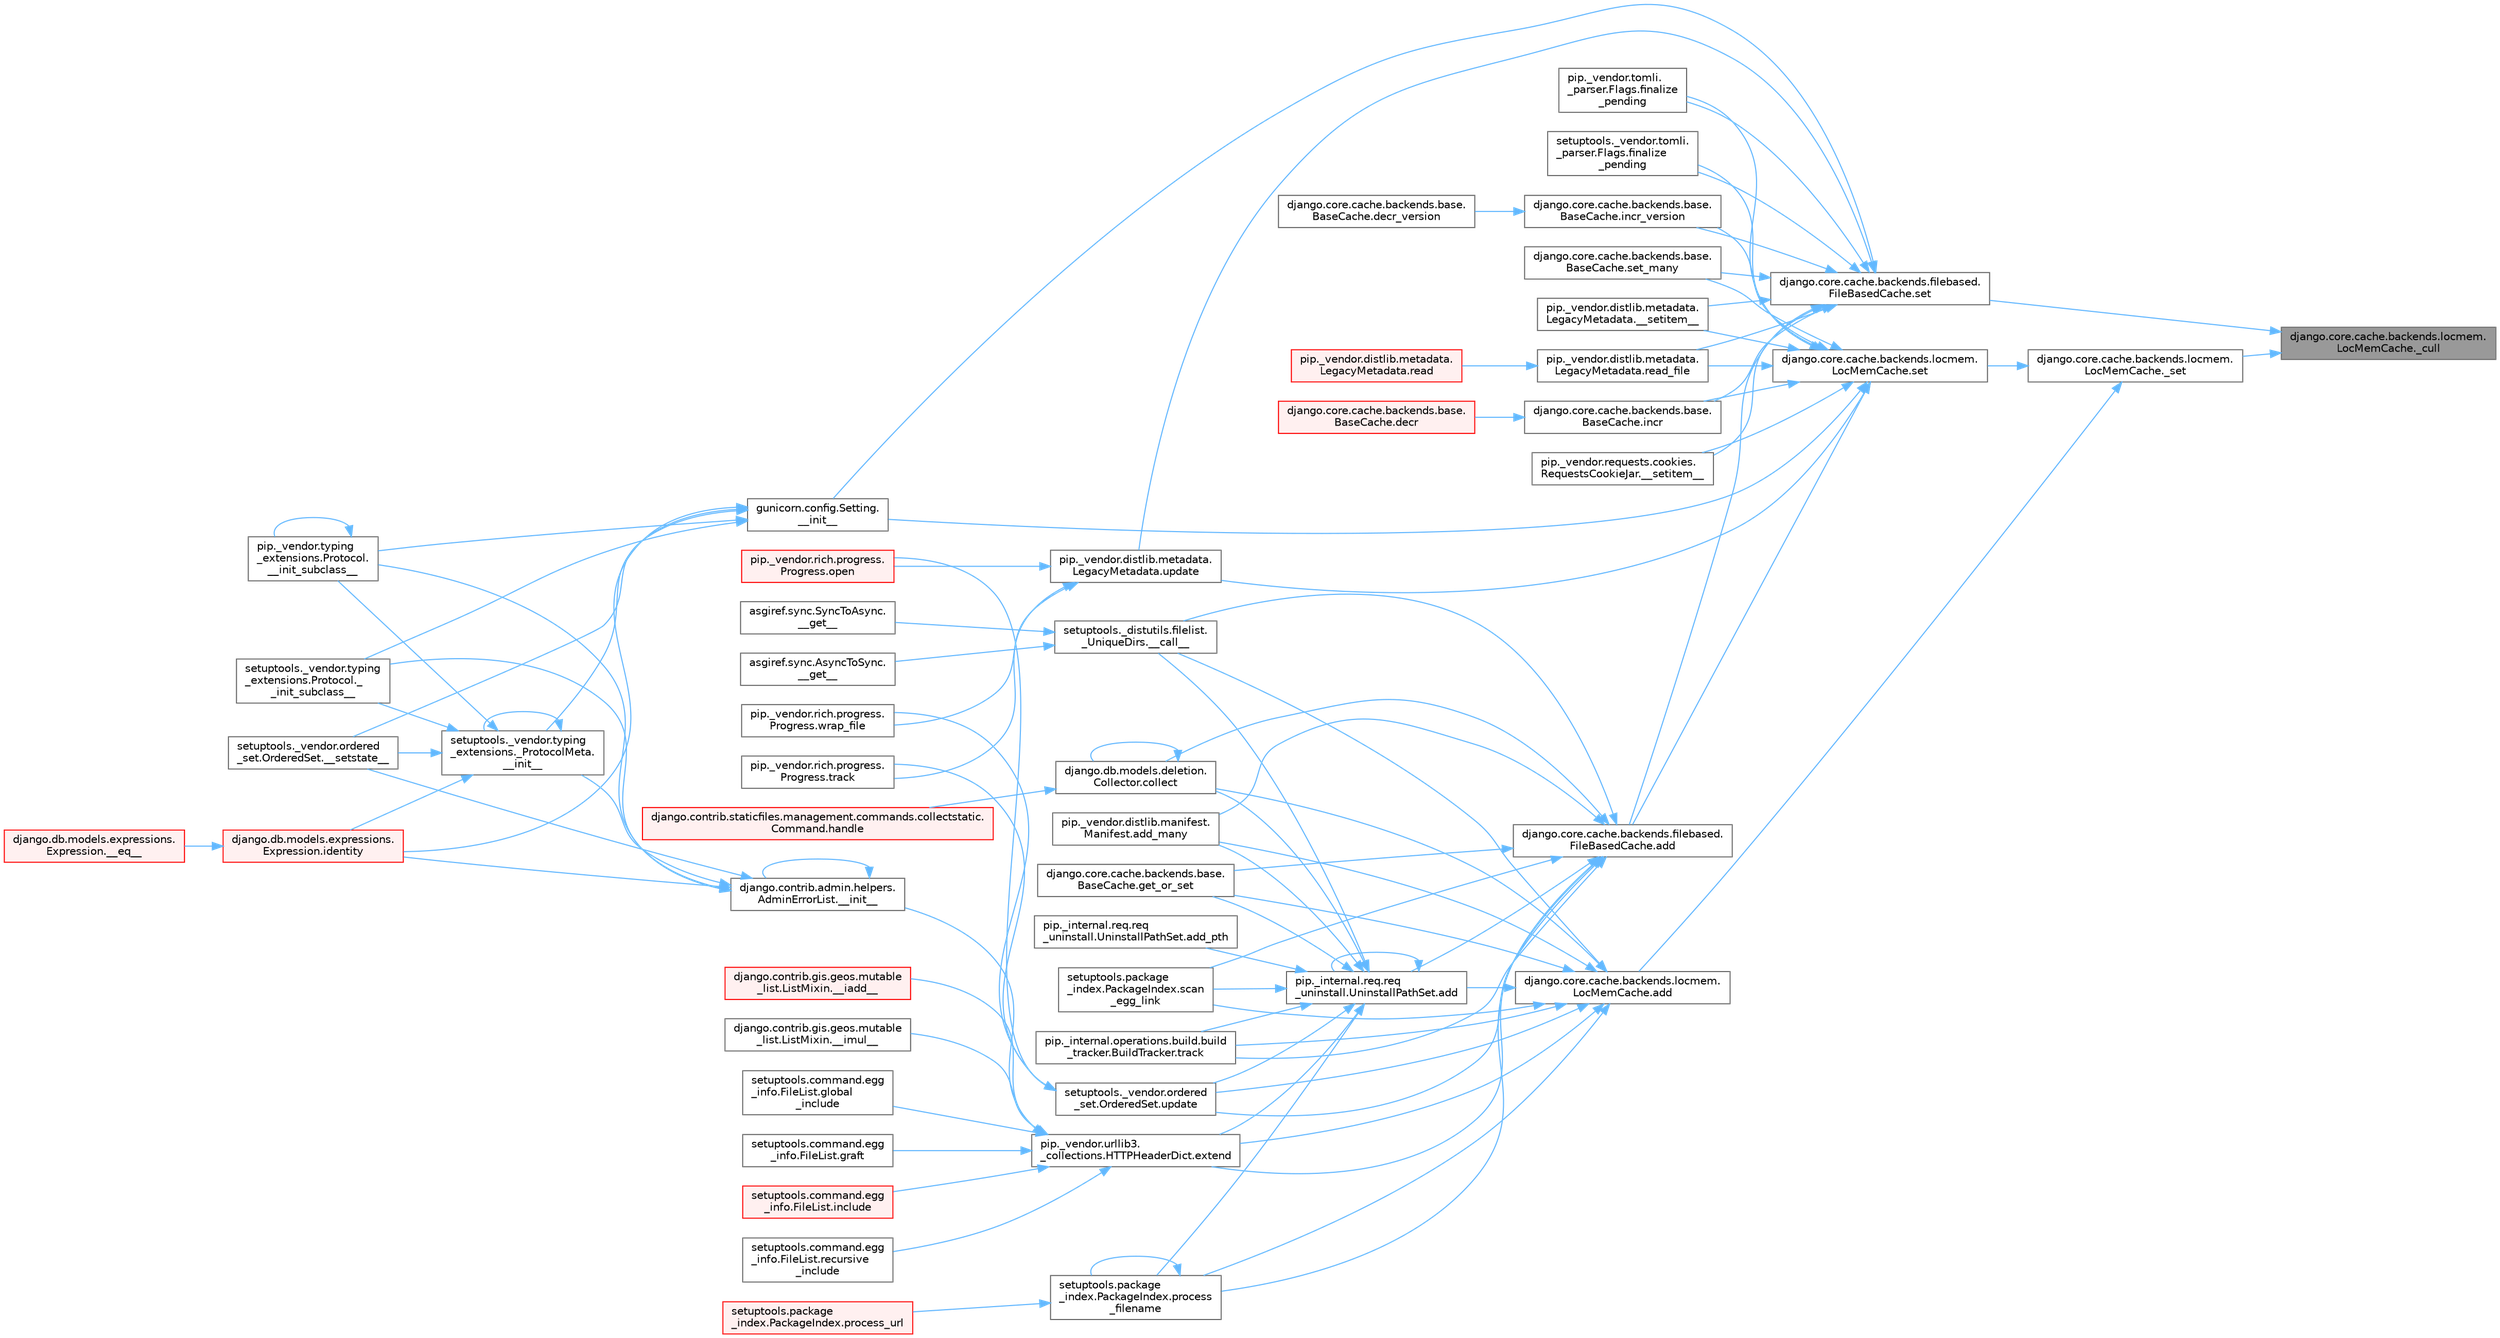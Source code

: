 digraph "django.core.cache.backends.locmem.LocMemCache._cull"
{
 // LATEX_PDF_SIZE
  bgcolor="transparent";
  edge [fontname=Helvetica,fontsize=10,labelfontname=Helvetica,labelfontsize=10];
  node [fontname=Helvetica,fontsize=10,shape=box,height=0.2,width=0.4];
  rankdir="RL";
  Node1 [id="Node000001",label="django.core.cache.backends.locmem.\lLocMemCache._cull",height=0.2,width=0.4,color="gray40", fillcolor="grey60", style="filled", fontcolor="black",tooltip=" "];
  Node1 -> Node2 [id="edge1_Node000001_Node000002",dir="back",color="steelblue1",style="solid",tooltip=" "];
  Node2 [id="Node000002",label="django.core.cache.backends.locmem.\lLocMemCache._set",height=0.2,width=0.4,color="grey40", fillcolor="white", style="filled",URL="$classdjango_1_1core_1_1cache_1_1backends_1_1locmem_1_1_loc_mem_cache.html#ab9cee357e6913c83895c5a3ac3690f44",tooltip=" "];
  Node2 -> Node3 [id="edge2_Node000002_Node000003",dir="back",color="steelblue1",style="solid",tooltip=" "];
  Node3 [id="Node000003",label="django.core.cache.backends.locmem.\lLocMemCache.add",height=0.2,width=0.4,color="grey40", fillcolor="white", style="filled",URL="$classdjango_1_1core_1_1cache_1_1backends_1_1locmem_1_1_loc_mem_cache.html#a6c454b0a21a7ef56bac23c2c47a767a9",tooltip=" "];
  Node3 -> Node4 [id="edge3_Node000003_Node000004",dir="back",color="steelblue1",style="solid",tooltip=" "];
  Node4 [id="Node000004",label="setuptools._distutils.filelist.\l_UniqueDirs.__call__",height=0.2,width=0.4,color="grey40", fillcolor="white", style="filled",URL="$classsetuptools_1_1__distutils_1_1filelist_1_1___unique_dirs.html#ae93f93be227a359a5acb33f43588be38",tooltip=" "];
  Node4 -> Node5 [id="edge4_Node000004_Node000005",dir="back",color="steelblue1",style="solid",tooltip=" "];
  Node5 [id="Node000005",label="asgiref.sync.AsyncToSync.\l__get__",height=0.2,width=0.4,color="grey40", fillcolor="white", style="filled",URL="$classasgiref_1_1sync_1_1_async_to_sync.html#a23e9ef7a73da98dad9e3f4e65846969b",tooltip=" "];
  Node4 -> Node6 [id="edge5_Node000004_Node000006",dir="back",color="steelblue1",style="solid",tooltip=" "];
  Node6 [id="Node000006",label="asgiref.sync.SyncToAsync.\l__get__",height=0.2,width=0.4,color="grey40", fillcolor="white", style="filled",URL="$classasgiref_1_1sync_1_1_sync_to_async.html#aebdfbe3f01079a529fd2f39810597381",tooltip=" "];
  Node3 -> Node7 [id="edge6_Node000003_Node000007",dir="back",color="steelblue1",style="solid",tooltip=" "];
  Node7 [id="Node000007",label="pip._internal.req.req\l_uninstall.UninstallPathSet.add",height=0.2,width=0.4,color="grey40", fillcolor="white", style="filled",URL="$classpip_1_1__internal_1_1req_1_1req__uninstall_1_1_uninstall_path_set.html#ad34a919f45b9c89e6b0d59ec0d24ba4c",tooltip=" "];
  Node7 -> Node4 [id="edge7_Node000007_Node000004",dir="back",color="steelblue1",style="solid",tooltip=" "];
  Node7 -> Node7 [id="edge8_Node000007_Node000007",dir="back",color="steelblue1",style="solid",tooltip=" "];
  Node7 -> Node8 [id="edge9_Node000007_Node000008",dir="back",color="steelblue1",style="solid",tooltip=" "];
  Node8 [id="Node000008",label="pip._vendor.distlib.manifest.\lManifest.add_many",height=0.2,width=0.4,color="grey40", fillcolor="white", style="filled",URL="$classpip_1_1__vendor_1_1distlib_1_1manifest_1_1_manifest.html#aedd3a1430fdbbc656b0c203b798ad944",tooltip=" "];
  Node7 -> Node9 [id="edge10_Node000007_Node000009",dir="back",color="steelblue1",style="solid",tooltip=" "];
  Node9 [id="Node000009",label="pip._internal.req.req\l_uninstall.UninstallPathSet.add_pth",height=0.2,width=0.4,color="grey40", fillcolor="white", style="filled",URL="$classpip_1_1__internal_1_1req_1_1req__uninstall_1_1_uninstall_path_set.html#acb8c02978237383b83ebcb96f5892418",tooltip=" "];
  Node7 -> Node10 [id="edge11_Node000007_Node000010",dir="back",color="steelblue1",style="solid",tooltip=" "];
  Node10 [id="Node000010",label="django.db.models.deletion.\lCollector.collect",height=0.2,width=0.4,color="grey40", fillcolor="white", style="filled",URL="$classdjango_1_1db_1_1models_1_1deletion_1_1_collector.html#ae6d2a061dcb129755a51ced6ab45edad",tooltip=" "];
  Node10 -> Node10 [id="edge12_Node000010_Node000010",dir="back",color="steelblue1",style="solid",tooltip=" "];
  Node10 -> Node11 [id="edge13_Node000010_Node000011",dir="back",color="steelblue1",style="solid",tooltip=" "];
  Node11 [id="Node000011",label="django.contrib.staticfiles.management.commands.collectstatic.\lCommand.handle",height=0.2,width=0.4,color="red", fillcolor="#FFF0F0", style="filled",URL="$classdjango_1_1contrib_1_1staticfiles_1_1management_1_1commands_1_1collectstatic_1_1_command.html#a77042fe151f5e5c26990bdd187c9f21e",tooltip=" "];
  Node7 -> Node270 [id="edge14_Node000007_Node000270",dir="back",color="steelblue1",style="solid",tooltip=" "];
  Node270 [id="Node000270",label="pip._vendor.urllib3.\l_collections.HTTPHeaderDict.extend",height=0.2,width=0.4,color="grey40", fillcolor="white", style="filled",URL="$classpip_1_1__vendor_1_1urllib3_1_1__collections_1_1_h_t_t_p_header_dict.html#a2e1d7729c6ade1c90e37914063295d1f",tooltip=" "];
  Node270 -> Node271 [id="edge15_Node000270_Node000271",dir="back",color="steelblue1",style="solid",tooltip=" "];
  Node271 [id="Node000271",label="django.contrib.gis.geos.mutable\l_list.ListMixin.__iadd__",height=0.2,width=0.4,color="red", fillcolor="#FFF0F0", style="filled",URL="$classdjango_1_1contrib_1_1gis_1_1geos_1_1mutable__list_1_1_list_mixin.html#a892ce7a768206faf1d6150c2d2faf64f",tooltip=" "];
  Node270 -> Node273 [id="edge16_Node000270_Node000273",dir="back",color="steelblue1",style="solid",tooltip=" "];
  Node273 [id="Node000273",label="django.contrib.gis.geos.mutable\l_list.ListMixin.__imul__",height=0.2,width=0.4,color="grey40", fillcolor="white", style="filled",URL="$classdjango_1_1contrib_1_1gis_1_1geos_1_1mutable__list_1_1_list_mixin.html#aa1f26122b3cd1330a9489e8efd2b7ecf",tooltip=" "];
  Node270 -> Node274 [id="edge17_Node000270_Node000274",dir="back",color="steelblue1",style="solid",tooltip=" "];
  Node274 [id="Node000274",label="django.contrib.admin.helpers.\lAdminErrorList.__init__",height=0.2,width=0.4,color="grey40", fillcolor="white", style="filled",URL="$classdjango_1_1contrib_1_1admin_1_1helpers_1_1_admin_error_list.html#a5878563f6cf5f204f1ad08384fe02b52",tooltip=" "];
  Node274 -> Node274 [id="edge18_Node000274_Node000274",dir="back",color="steelblue1",style="solid",tooltip=" "];
  Node274 -> Node64 [id="edge19_Node000274_Node000064",dir="back",color="steelblue1",style="solid",tooltip=" "];
  Node64 [id="Node000064",label="setuptools._vendor.typing\l_extensions._ProtocolMeta.\l__init__",height=0.2,width=0.4,color="grey40", fillcolor="white", style="filled",URL="$classsetuptools_1_1__vendor_1_1typing__extensions_1_1___protocol_meta.html#a7bbaff8ac6d19534b46bca363ee0b43a",tooltip=" "];
  Node64 -> Node64 [id="edge20_Node000064_Node000064",dir="back",color="steelblue1",style="solid",tooltip=" "];
  Node64 -> Node65 [id="edge21_Node000064_Node000065",dir="back",color="steelblue1",style="solid",tooltip=" "];
  Node65 [id="Node000065",label="pip._vendor.typing\l_extensions.Protocol.\l__init_subclass__",height=0.2,width=0.4,color="grey40", fillcolor="white", style="filled",URL="$classpip_1_1__vendor_1_1typing__extensions_1_1_protocol.html#a2916efc86cebb8aba6deb7fd30b33988",tooltip=" "];
  Node65 -> Node65 [id="edge22_Node000065_Node000065",dir="back",color="steelblue1",style="solid",tooltip=" "];
  Node64 -> Node66 [id="edge23_Node000064_Node000066",dir="back",color="steelblue1",style="solid",tooltip=" "];
  Node66 [id="Node000066",label="setuptools._vendor.typing\l_extensions.Protocol._\l_init_subclass__",height=0.2,width=0.4,color="grey40", fillcolor="white", style="filled",URL="$classsetuptools_1_1__vendor_1_1typing__extensions_1_1_protocol.html#ac6cbebc092a4724ab3704c5334059874",tooltip=" "];
  Node64 -> Node67 [id="edge24_Node000064_Node000067",dir="back",color="steelblue1",style="solid",tooltip=" "];
  Node67 [id="Node000067",label="setuptools._vendor.ordered\l_set.OrderedSet.__setstate__",height=0.2,width=0.4,color="grey40", fillcolor="white", style="filled",URL="$classsetuptools_1_1__vendor_1_1ordered__set_1_1_ordered_set.html#aa7f7de9d987829525d06db565fe1b4a1",tooltip=" "];
  Node64 -> Node68 [id="edge25_Node000064_Node000068",dir="back",color="steelblue1",style="solid",tooltip=" "];
  Node68 [id="Node000068",label="django.db.models.expressions.\lExpression.identity",height=0.2,width=0.4,color="red", fillcolor="#FFF0F0", style="filled",URL="$classdjango_1_1db_1_1models_1_1expressions_1_1_expression.html#a10048810b5eb8641acf3bc150731b925",tooltip=" "];
  Node68 -> Node69 [id="edge26_Node000068_Node000069",dir="back",color="steelblue1",style="solid",tooltip=" "];
  Node69 [id="Node000069",label="django.db.models.expressions.\lExpression.__eq__",height=0.2,width=0.4,color="red", fillcolor="#FFF0F0", style="filled",URL="$classdjango_1_1db_1_1models_1_1expressions_1_1_expression.html#adb4c2940b4e88b38771aac46593315e1",tooltip=" "];
  Node274 -> Node65 [id="edge27_Node000274_Node000065",dir="back",color="steelblue1",style="solid",tooltip=" "];
  Node274 -> Node66 [id="edge28_Node000274_Node000066",dir="back",color="steelblue1",style="solid",tooltip=" "];
  Node274 -> Node67 [id="edge29_Node000274_Node000067",dir="back",color="steelblue1",style="solid",tooltip=" "];
  Node274 -> Node68 [id="edge30_Node000274_Node000068",dir="back",color="steelblue1",style="solid",tooltip=" "];
  Node270 -> Node275 [id="edge31_Node000270_Node000275",dir="back",color="steelblue1",style="solid",tooltip=" "];
  Node275 [id="Node000275",label="setuptools.command.egg\l_info.FileList.global\l_include",height=0.2,width=0.4,color="grey40", fillcolor="white", style="filled",URL="$classsetuptools_1_1command_1_1egg__info_1_1_file_list.html#aadac1c6cd8f0f3ca32ae942964571e54",tooltip=" "];
  Node270 -> Node276 [id="edge32_Node000270_Node000276",dir="back",color="steelblue1",style="solid",tooltip=" "];
  Node276 [id="Node000276",label="setuptools.command.egg\l_info.FileList.graft",height=0.2,width=0.4,color="grey40", fillcolor="white", style="filled",URL="$classsetuptools_1_1command_1_1egg__info_1_1_file_list.html#a9c1fb7dd83a4e7a24412a3a265fbc102",tooltip=" "];
  Node270 -> Node277 [id="edge33_Node000270_Node000277",dir="back",color="steelblue1",style="solid",tooltip=" "];
  Node277 [id="Node000277",label="setuptools.command.egg\l_info.FileList.include",height=0.2,width=0.4,color="red", fillcolor="#FFF0F0", style="filled",URL="$classsetuptools_1_1command_1_1egg__info_1_1_file_list.html#a607fa79fcff4595945fdfb1f266eb132",tooltip=" "];
  Node270 -> Node766 [id="edge34_Node000270_Node000766",dir="back",color="steelblue1",style="solid",tooltip=" "];
  Node766 [id="Node000766",label="setuptools.command.egg\l_info.FileList.recursive\l_include",height=0.2,width=0.4,color="grey40", fillcolor="white", style="filled",URL="$classsetuptools_1_1command_1_1egg__info_1_1_file_list.html#af4da1ce86e34e016e9eabd4713cc186a",tooltip=" "];
  Node7 -> Node750 [id="edge35_Node000007_Node000750",dir="back",color="steelblue1",style="solid",tooltip=" "];
  Node750 [id="Node000750",label="django.core.cache.backends.base.\lBaseCache.get_or_set",height=0.2,width=0.4,color="grey40", fillcolor="white", style="filled",URL="$classdjango_1_1core_1_1cache_1_1backends_1_1base_1_1_base_cache.html#ac478d532b4c2b74987f49ff8291e5343",tooltip=" "];
  Node7 -> Node751 [id="edge36_Node000007_Node000751",dir="back",color="steelblue1",style="solid",tooltip=" "];
  Node751 [id="Node000751",label="setuptools.package\l_index.PackageIndex.process\l_filename",height=0.2,width=0.4,color="grey40", fillcolor="white", style="filled",URL="$classsetuptools_1_1package__index_1_1_package_index.html#ab04da07ff3d457892f53ca1e671514cc",tooltip=" "];
  Node751 -> Node751 [id="edge37_Node000751_Node000751",dir="back",color="steelblue1",style="solid",tooltip=" "];
  Node751 -> Node752 [id="edge38_Node000751_Node000752",dir="back",color="steelblue1",style="solid",tooltip=" "];
  Node752 [id="Node000752",label="setuptools.package\l_index.PackageIndex.process_url",height=0.2,width=0.4,color="red", fillcolor="#FFF0F0", style="filled",URL="$classsetuptools_1_1package__index_1_1_package_index.html#a08ce2126b6551d9c0de60dba9179df3f",tooltip=" "];
  Node7 -> Node760 [id="edge39_Node000007_Node000760",dir="back",color="steelblue1",style="solid",tooltip=" "];
  Node760 [id="Node000760",label="setuptools.package\l_index.PackageIndex.scan\l_egg_link",height=0.2,width=0.4,color="grey40", fillcolor="white", style="filled",URL="$classsetuptools_1_1package__index_1_1_package_index.html#a96dd6026fe8fc64412e12229e6188bc6",tooltip=" "];
  Node7 -> Node761 [id="edge40_Node000007_Node000761",dir="back",color="steelblue1",style="solid",tooltip=" "];
  Node761 [id="Node000761",label="pip._internal.operations.build.build\l_tracker.BuildTracker.track",height=0.2,width=0.4,color="grey40", fillcolor="white", style="filled",URL="$classpip_1_1__internal_1_1operations_1_1build_1_1build__tracker_1_1_build_tracker.html#a394d42a69664a5949488bfdfa79a8a1d",tooltip=" "];
  Node7 -> Node762 [id="edge41_Node000007_Node000762",dir="back",color="steelblue1",style="solid",tooltip=" "];
  Node762 [id="Node000762",label="setuptools._vendor.ordered\l_set.OrderedSet.update",height=0.2,width=0.4,color="grey40", fillcolor="white", style="filled",URL="$classsetuptools_1_1__vendor_1_1ordered__set_1_1_ordered_set.html#ad65452f0c741c86dce23bcba0a55c04e",tooltip=" "];
  Node762 -> Node62 [id="edge42_Node000762_Node000062",dir="back",color="steelblue1",style="solid",tooltip=" "];
  Node62 [id="Node000062",label="pip._vendor.rich.progress.\lProgress.open",height=0.2,width=0.4,color="red", fillcolor="#FFF0F0", style="filled",URL="$classpip_1_1__vendor_1_1rich_1_1progress_1_1_progress.html#a204bface9fc63d04e72844b751bcd8e3",tooltip=" "];
  Node762 -> Node574 [id="edge43_Node000762_Node000574",dir="back",color="steelblue1",style="solid",tooltip=" "];
  Node574 [id="Node000574",label="pip._vendor.rich.progress.\lProgress.track",height=0.2,width=0.4,color="grey40", fillcolor="white", style="filled",URL="$classpip_1_1__vendor_1_1rich_1_1progress_1_1_progress.html#aee9ea5592b98f74ebb5acb76bc499601",tooltip=" "];
  Node762 -> Node575 [id="edge44_Node000762_Node000575",dir="back",color="steelblue1",style="solid",tooltip=" "];
  Node575 [id="Node000575",label="pip._vendor.rich.progress.\lProgress.wrap_file",height=0.2,width=0.4,color="grey40", fillcolor="white", style="filled",URL="$classpip_1_1__vendor_1_1rich_1_1progress_1_1_progress.html#a53efbf901b66a0000b6d3fd0c53250be",tooltip=" "];
  Node3 -> Node8 [id="edge45_Node000003_Node000008",dir="back",color="steelblue1",style="solid",tooltip=" "];
  Node3 -> Node10 [id="edge46_Node000003_Node000010",dir="back",color="steelblue1",style="solid",tooltip=" "];
  Node3 -> Node270 [id="edge47_Node000003_Node000270",dir="back",color="steelblue1",style="solid",tooltip=" "];
  Node3 -> Node750 [id="edge48_Node000003_Node000750",dir="back",color="steelblue1",style="solid",tooltip=" "];
  Node3 -> Node751 [id="edge49_Node000003_Node000751",dir="back",color="steelblue1",style="solid",tooltip=" "];
  Node3 -> Node760 [id="edge50_Node000003_Node000760",dir="back",color="steelblue1",style="solid",tooltip=" "];
  Node3 -> Node761 [id="edge51_Node000003_Node000761",dir="back",color="steelblue1",style="solid",tooltip=" "];
  Node3 -> Node762 [id="edge52_Node000003_Node000762",dir="back",color="steelblue1",style="solid",tooltip=" "];
  Node2 -> Node2530 [id="edge53_Node000002_Node002530",dir="back",color="steelblue1",style="solid",tooltip=" "];
  Node2530 [id="Node002530",label="django.core.cache.backends.locmem.\lLocMemCache.set",height=0.2,width=0.4,color="grey40", fillcolor="white", style="filled",URL="$classdjango_1_1core_1_1cache_1_1backends_1_1locmem_1_1_loc_mem_cache.html#a257e45a1dc910ee163a95cabdb410e9e",tooltip=" "];
  Node2530 -> Node784 [id="edge54_Node002530_Node000784",dir="back",color="steelblue1",style="solid",tooltip=" "];
  Node784 [id="Node000784",label="gunicorn.config.Setting.\l__init__",height=0.2,width=0.4,color="grey40", fillcolor="white", style="filled",URL="$classgunicorn_1_1config_1_1_setting.html#aca1cb2d38bdd9b92194f85913daaaa53",tooltip=" "];
  Node784 -> Node64 [id="edge55_Node000784_Node000064",dir="back",color="steelblue1",style="solid",tooltip=" "];
  Node784 -> Node65 [id="edge56_Node000784_Node000065",dir="back",color="steelblue1",style="solid",tooltip=" "];
  Node784 -> Node66 [id="edge57_Node000784_Node000066",dir="back",color="steelblue1",style="solid",tooltip=" "];
  Node784 -> Node67 [id="edge58_Node000784_Node000067",dir="back",color="steelblue1",style="solid",tooltip=" "];
  Node784 -> Node68 [id="edge59_Node000784_Node000068",dir="back",color="steelblue1",style="solid",tooltip=" "];
  Node2530 -> Node785 [id="edge60_Node002530_Node000785",dir="back",color="steelblue1",style="solid",tooltip=" "];
  Node785 [id="Node000785",label="pip._vendor.distlib.metadata.\lLegacyMetadata.__setitem__",height=0.2,width=0.4,color="grey40", fillcolor="white", style="filled",URL="$classpip_1_1__vendor_1_1distlib_1_1metadata_1_1_legacy_metadata.html#ab82e88a698ec57bd9f8ac873948a3802",tooltip=" "];
  Node2530 -> Node786 [id="edge61_Node002530_Node000786",dir="back",color="steelblue1",style="solid",tooltip=" "];
  Node786 [id="Node000786",label="pip._vendor.requests.cookies.\lRequestsCookieJar.__setitem__",height=0.2,width=0.4,color="grey40", fillcolor="white", style="filled",URL="$classpip_1_1__vendor_1_1requests_1_1cookies_1_1_requests_cookie_jar.html#a795f42fede709c520cc7c2452cdceeb9",tooltip=" "];
  Node2530 -> Node787 [id="edge62_Node002530_Node000787",dir="back",color="steelblue1",style="solid",tooltip=" "];
  Node787 [id="Node000787",label="django.core.cache.backends.filebased.\lFileBasedCache.add",height=0.2,width=0.4,color="grey40", fillcolor="white", style="filled",URL="$classdjango_1_1core_1_1cache_1_1backends_1_1filebased_1_1_file_based_cache.html#a2f380fb404bde29c82c6169465ee1391",tooltip=" "];
  Node787 -> Node4 [id="edge63_Node000787_Node000004",dir="back",color="steelblue1",style="solid",tooltip=" "];
  Node787 -> Node7 [id="edge64_Node000787_Node000007",dir="back",color="steelblue1",style="solid",tooltip=" "];
  Node787 -> Node8 [id="edge65_Node000787_Node000008",dir="back",color="steelblue1",style="solid",tooltip=" "];
  Node787 -> Node10 [id="edge66_Node000787_Node000010",dir="back",color="steelblue1",style="solid",tooltip=" "];
  Node787 -> Node270 [id="edge67_Node000787_Node000270",dir="back",color="steelblue1",style="solid",tooltip=" "];
  Node787 -> Node750 [id="edge68_Node000787_Node000750",dir="back",color="steelblue1",style="solid",tooltip=" "];
  Node787 -> Node751 [id="edge69_Node000787_Node000751",dir="back",color="steelblue1",style="solid",tooltip=" "];
  Node787 -> Node760 [id="edge70_Node000787_Node000760",dir="back",color="steelblue1",style="solid",tooltip=" "];
  Node787 -> Node761 [id="edge71_Node000787_Node000761",dir="back",color="steelblue1",style="solid",tooltip=" "];
  Node787 -> Node762 [id="edge72_Node000787_Node000762",dir="back",color="steelblue1",style="solid",tooltip=" "];
  Node2530 -> Node788 [id="edge73_Node002530_Node000788",dir="back",color="steelblue1",style="solid",tooltip=" "];
  Node788 [id="Node000788",label="pip._vendor.tomli.\l_parser.Flags.finalize\l_pending",height=0.2,width=0.4,color="grey40", fillcolor="white", style="filled",URL="$classpip_1_1__vendor_1_1tomli_1_1__parser_1_1_flags.html#a1930c0bd50ceafa1db786d83b8cccd4a",tooltip=" "];
  Node2530 -> Node789 [id="edge74_Node002530_Node000789",dir="back",color="steelblue1",style="solid",tooltip=" "];
  Node789 [id="Node000789",label="setuptools._vendor.tomli.\l_parser.Flags.finalize\l_pending",height=0.2,width=0.4,color="grey40", fillcolor="white", style="filled",URL="$classsetuptools_1_1__vendor_1_1tomli_1_1__parser_1_1_flags.html#a5d7c62898586672de935990ed6f4a7e1",tooltip=" "];
  Node2530 -> Node790 [id="edge75_Node002530_Node000790",dir="back",color="steelblue1",style="solid",tooltip=" "];
  Node790 [id="Node000790",label="django.core.cache.backends.base.\lBaseCache.incr",height=0.2,width=0.4,color="grey40", fillcolor="white", style="filled",URL="$classdjango_1_1core_1_1cache_1_1backends_1_1base_1_1_base_cache.html#ab502f06a18e16d3d1495fdf1dca28831",tooltip=" "];
  Node790 -> Node791 [id="edge76_Node000790_Node000791",dir="back",color="steelblue1",style="solid",tooltip=" "];
  Node791 [id="Node000791",label="django.core.cache.backends.base.\lBaseCache.decr",height=0.2,width=0.4,color="red", fillcolor="#FFF0F0", style="filled",URL="$classdjango_1_1core_1_1cache_1_1backends_1_1base_1_1_base_cache.html#abf791b174fbbbaf6694afb37b9f5d8c5",tooltip=" "];
  Node2530 -> Node314 [id="edge77_Node002530_Node000314",dir="back",color="steelblue1",style="solid",tooltip=" "];
  Node314 [id="Node000314",label="django.core.cache.backends.base.\lBaseCache.incr_version",height=0.2,width=0.4,color="grey40", fillcolor="white", style="filled",URL="$classdjango_1_1core_1_1cache_1_1backends_1_1base_1_1_base_cache.html#a3ac7d74ffcfca67e2afee86ecf858b34",tooltip=" "];
  Node314 -> Node315 [id="edge78_Node000314_Node000315",dir="back",color="steelblue1",style="solid",tooltip=" "];
  Node315 [id="Node000315",label="django.core.cache.backends.base.\lBaseCache.decr_version",height=0.2,width=0.4,color="grey40", fillcolor="white", style="filled",URL="$classdjango_1_1core_1_1cache_1_1backends_1_1base_1_1_base_cache.html#a26e7d5f60e8c6180922a5ece9fca51ef",tooltip=" "];
  Node2530 -> Node793 [id="edge79_Node002530_Node000793",dir="back",color="steelblue1",style="solid",tooltip=" "];
  Node793 [id="Node000793",label="pip._vendor.distlib.metadata.\lLegacyMetadata.read_file",height=0.2,width=0.4,color="grey40", fillcolor="white", style="filled",URL="$classpip_1_1__vendor_1_1distlib_1_1metadata_1_1_legacy_metadata.html#ab45a644b4204b8e049a9584d0be7193e",tooltip=" "];
  Node793 -> Node794 [id="edge80_Node000793_Node000794",dir="back",color="steelblue1",style="solid",tooltip=" "];
  Node794 [id="Node000794",label="pip._vendor.distlib.metadata.\lLegacyMetadata.read",height=0.2,width=0.4,color="red", fillcolor="#FFF0F0", style="filled",URL="$classpip_1_1__vendor_1_1distlib_1_1metadata_1_1_legacy_metadata.html#a5473003d19554803bc6f7f4af863060f",tooltip=" "];
  Node2530 -> Node1150 [id="edge81_Node002530_Node001150",dir="back",color="steelblue1",style="solid",tooltip=" "];
  Node1150 [id="Node001150",label="django.core.cache.backends.base.\lBaseCache.set_many",height=0.2,width=0.4,color="grey40", fillcolor="white", style="filled",URL="$classdjango_1_1core_1_1cache_1_1backends_1_1base_1_1_base_cache.html#a148a79bde32c256a462b4a55b1d8b659",tooltip=" "];
  Node2530 -> Node1151 [id="edge82_Node002530_Node001151",dir="back",color="steelblue1",style="solid",tooltip=" "];
  Node1151 [id="Node001151",label="pip._vendor.distlib.metadata.\lLegacyMetadata.update",height=0.2,width=0.4,color="grey40", fillcolor="white", style="filled",URL="$classpip_1_1__vendor_1_1distlib_1_1metadata_1_1_legacy_metadata.html#aefa482c1aa5db626eda875a4a1941995",tooltip=" "];
  Node1151 -> Node62 [id="edge83_Node001151_Node000062",dir="back",color="steelblue1",style="solid",tooltip=" "];
  Node1151 -> Node574 [id="edge84_Node001151_Node000574",dir="back",color="steelblue1",style="solid",tooltip=" "];
  Node1151 -> Node575 [id="edge85_Node001151_Node000575",dir="back",color="steelblue1",style="solid",tooltip=" "];
  Node1 -> Node783 [id="edge86_Node000001_Node000783",dir="back",color="steelblue1",style="solid",tooltip=" "];
  Node783 [id="Node000783",label="django.core.cache.backends.filebased.\lFileBasedCache.set",height=0.2,width=0.4,color="grey40", fillcolor="white", style="filled",URL="$classdjango_1_1core_1_1cache_1_1backends_1_1filebased_1_1_file_based_cache.html#a7c5292a9ab120424eeaf5fe254366ca6",tooltip=" "];
  Node783 -> Node784 [id="edge87_Node000783_Node000784",dir="back",color="steelblue1",style="solid",tooltip=" "];
  Node783 -> Node785 [id="edge88_Node000783_Node000785",dir="back",color="steelblue1",style="solid",tooltip=" "];
  Node783 -> Node786 [id="edge89_Node000783_Node000786",dir="back",color="steelblue1",style="solid",tooltip=" "];
  Node783 -> Node787 [id="edge90_Node000783_Node000787",dir="back",color="steelblue1",style="solid",tooltip=" "];
  Node783 -> Node788 [id="edge91_Node000783_Node000788",dir="back",color="steelblue1",style="solid",tooltip=" "];
  Node783 -> Node789 [id="edge92_Node000783_Node000789",dir="back",color="steelblue1",style="solid",tooltip=" "];
  Node783 -> Node790 [id="edge93_Node000783_Node000790",dir="back",color="steelblue1",style="solid",tooltip=" "];
  Node783 -> Node314 [id="edge94_Node000783_Node000314",dir="back",color="steelblue1",style="solid",tooltip=" "];
  Node783 -> Node793 [id="edge95_Node000783_Node000793",dir="back",color="steelblue1",style="solid",tooltip=" "];
  Node783 -> Node1150 [id="edge96_Node000783_Node001150",dir="back",color="steelblue1",style="solid",tooltip=" "];
  Node783 -> Node1151 [id="edge97_Node000783_Node001151",dir="back",color="steelblue1",style="solid",tooltip=" "];
}
